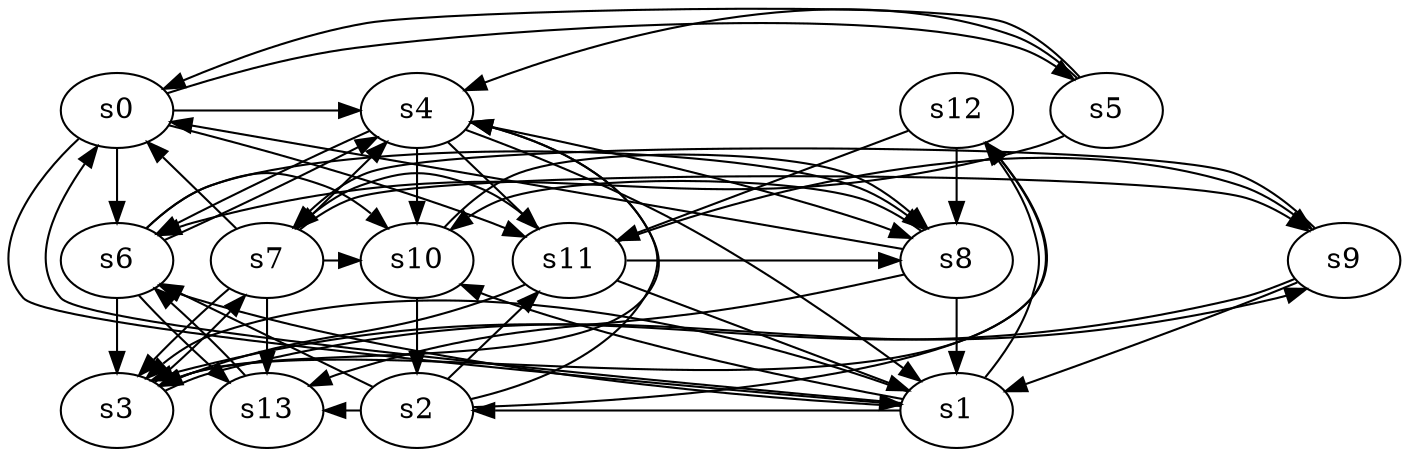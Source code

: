digraph game_0626_complex_14 {
    s0 [name="s0", player=0];
    s1 [name="s1", player=0, target=1];
    s2 [name="s2", player=0];
    s3 [name="s3", player=0];
    s4 [name="s4", player=0];
    s5 [name="s5", player=1];
    s6 [name="s6", player=1];
    s7 [name="s7", player=1];
    s8 [name="s8", player=0];
    s9 [name="s9", player=0];
    s10 [name="s10", player=0];
    s11 [name="s11", player=1];
    s12 [name="s12", player=0, target=1];
    s13 [name="s13", player=1];

    s0 -> s1 [constraint="!(time % 5 == 3)"];
    s0 -> s4 [constraint="time % 2 == 0 && time % 5 == 4"];
    s0 -> s5 [constraint="time % 2 == 1 && time % 3 == 1"];
    s0 -> s6;
    s0 -> s11 [constraint="time == 2 || time == 4 || time == 13"];
    s1 -> s0 [constraint="time == 10 || time == 21"];
    s1 -> s2 [constraint="!(time % 4 == 3)"];
    s1 -> s3 [constraint="time % 2 == 0 && time % 3 == 2"];
    s1 -> s6 [constraint="time % 3 == 0 && time % 3 == 2"];
    s1 -> s10 [constraint="time == 0 || time == 3 || time == 4 || time == 5 || time == 7"];
    s1 -> s12 [constraint="time == 0 || time == 3 || time == 10 || time == 14"];
    s2 -> s4 [constraint="time == 1"];
    s2 -> s6 [constraint="time == 4 || time == 12 || time == 13"];
    s2 -> s11 [constraint="time % 3 == 2 && time % 5 == 2"];
    s2 -> s12 [constraint="time == 6 || time == 11 || time == 15 || time == 17 || time == 18"];
    s2 -> s13 [constraint="time % 5 == 1"];
    s3 -> s4 [constraint="!(time % 6 == 3)"];
    s3 -> s7 [constraint="time % 4 == 0"];
    s3 -> s9 [constraint="time % 2 == 0 && time % 4 == 2"];
    s4 -> s1 [constraint="time % 6 == 3"];
    s4 -> s6;
    s4 -> s8 [constraint="time % 4 == 0 && time % 4 == 3"];
    s4 -> s10;
    s4 -> s11;
    s5 -> s0 [constraint="!(time % 5 == 2)"];
    s5 -> s4 [constraint="time % 3 == 2 || time % 2 == 0"];
    s5 -> s6 [constraint="!(time % 3 == 2)"];
    s6 -> s3;
    s6 -> s4 [constraint="time == 10"];
    s6 -> s8 [constraint="time == 1 || time == 3 || time == 6"];
    s6 -> s10 [constraint="time % 2 == 1"];
    s6 -> s13;
    s7 -> s0 [constraint="time % 3 == 1"];
    s7 -> s3 [constraint="time == 1 || time == 14 || time == 16 || time == 19"];
    s7 -> s4 [constraint="!(time % 2 == 0)"];
    s7 -> s9 [constraint="time % 2 == 0 || time % 3 == 2"];
    s7 -> s10 [constraint="time % 4 == 1"];
    s7 -> s13;
    s8 -> s0 [constraint="!(time % 4 == 2)"];
    s8 -> s1;
    s8 -> s10 [constraint="time % 3 == 0"];
    s8 -> s13 [constraint="time % 2 == 1 && time % 4 == 2"];
    s9 -> s1;
    s9 -> s3 [constraint="time % 4 == 2 && time % 3 == 0"];
    s9 -> s7 [constraint="time % 4 == 2 && time % 3 == 0"];
    s10 -> s2;
    s10 -> s8 [constraint="time % 2 == 0 && time % 3 == 0"];
    s11 -> s1;
    s11 -> s3 [constraint="time % 2 == 1 || time % 5 == 2"];
    s11 -> s7 [constraint="time % 2 == 0 && time % 5 == 3"];
    s11 -> s8 [constraint="time % 5 == 1 || time % 3 == 0"];
    s11 -> s9 [constraint="!(time % 6 == 1)"];
    s12 -> s3 [constraint="time % 7 == 6"];
    s12 -> s8;
    s12 -> s11 [constraint="time == 21 || time == 25"];
    s13 -> s6 [constraint="!(time % 4 == 3)"];
}
